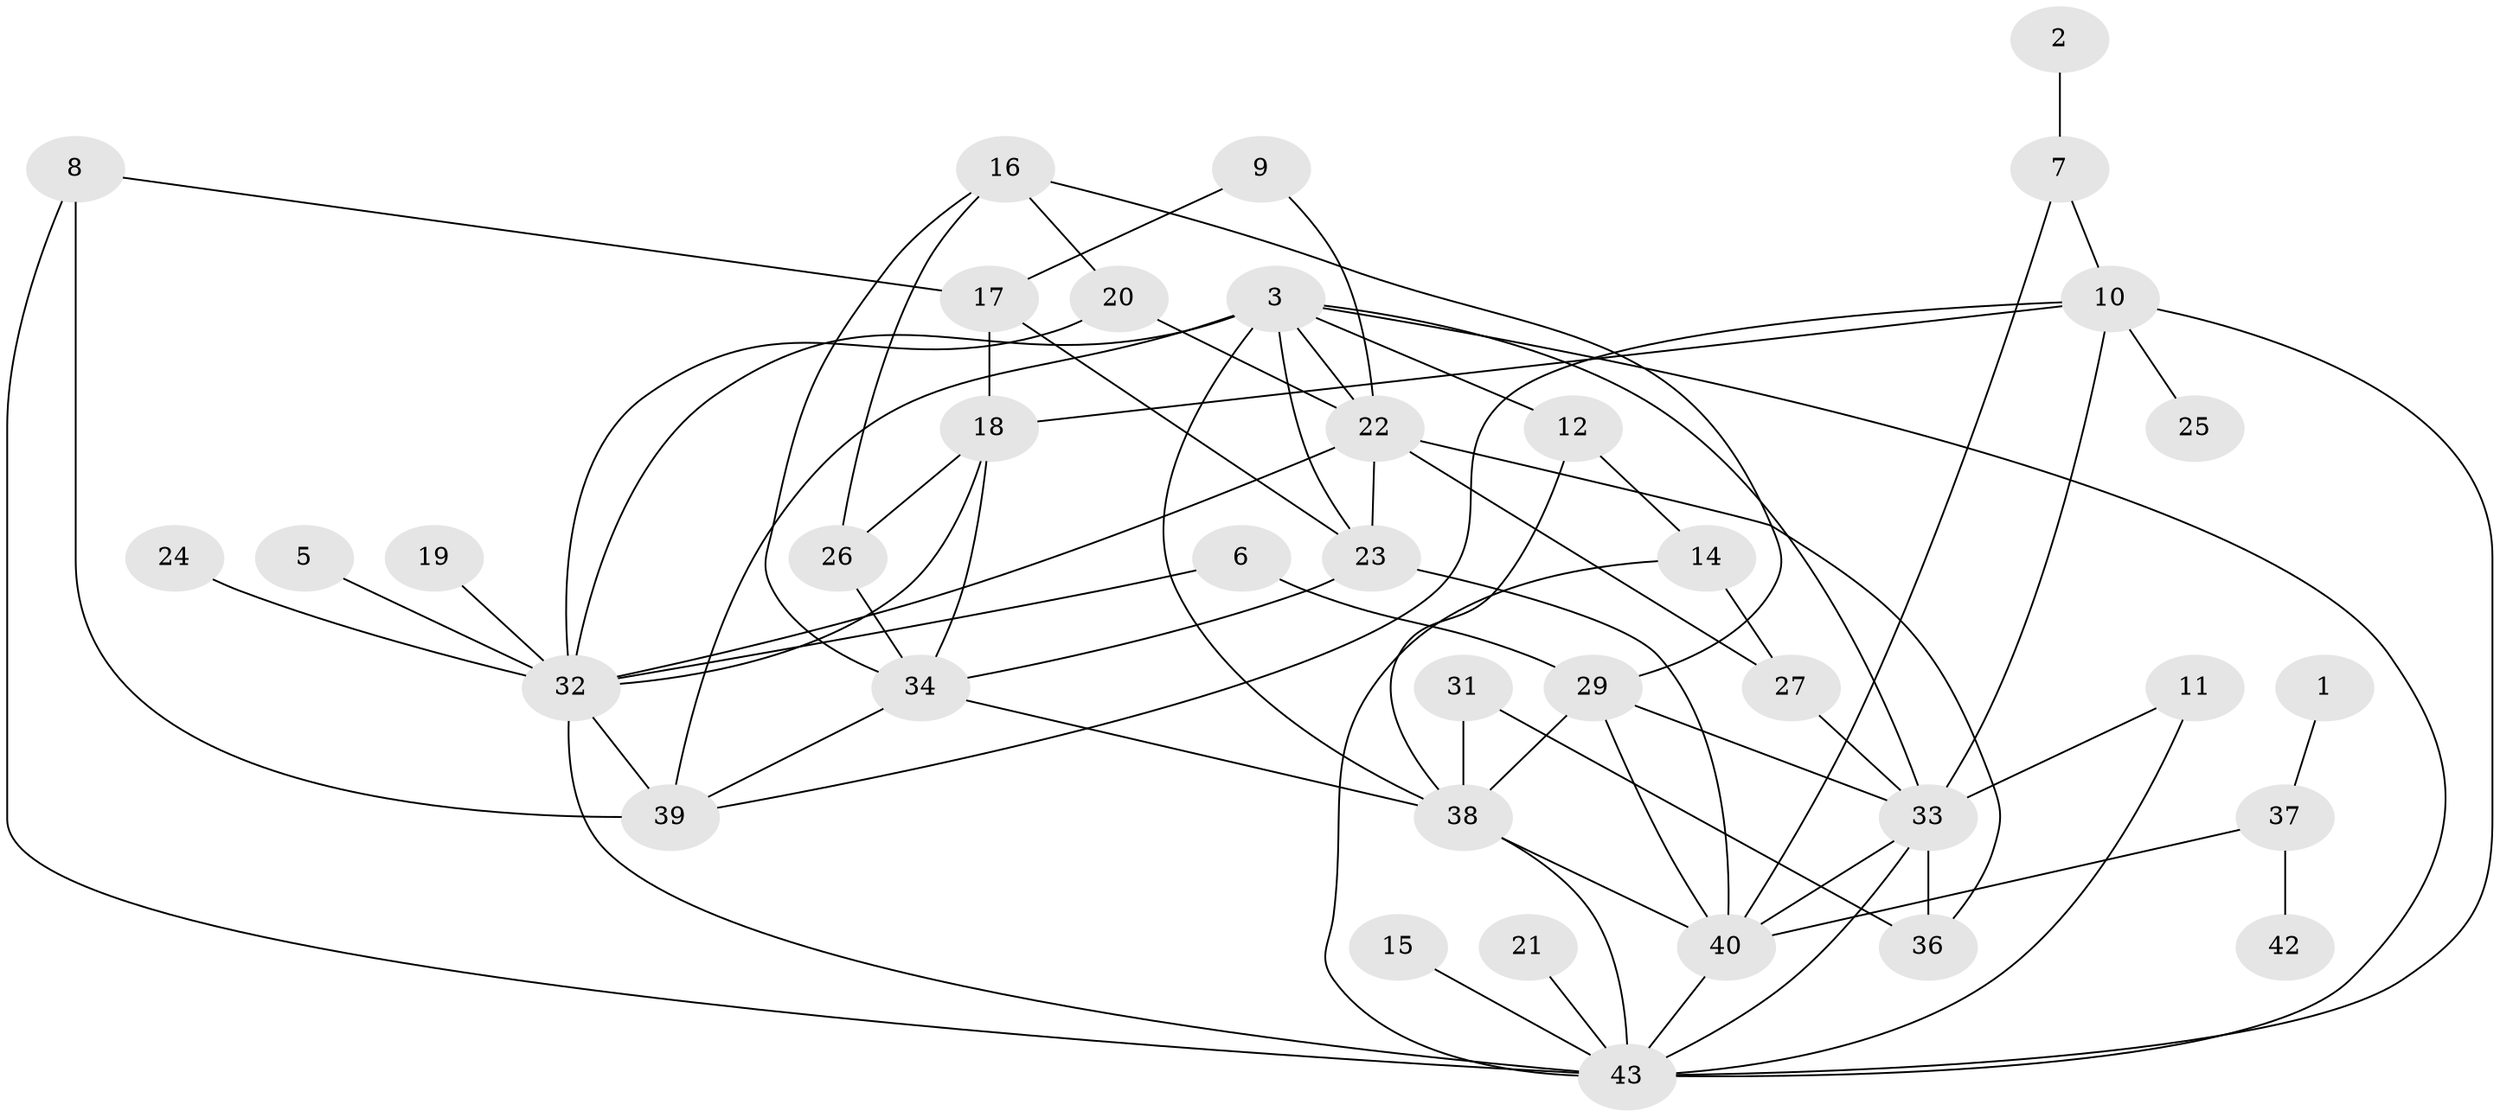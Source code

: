 // original degree distribution, {1: 0.23529411764705882, 5: 0.08235294117647059, 2: 0.17647058823529413, 4: 0.2, 3: 0.18823529411764706, 0: 0.058823529411764705, 6: 0.03529411764705882, 7: 0.011764705882352941, 8: 0.011764705882352941}
// Generated by graph-tools (version 1.1) at 2025/49/03/09/25 03:49:14]
// undirected, 37 vertices, 71 edges
graph export_dot {
graph [start="1"]
  node [color=gray90,style=filled];
  1;
  2;
  3;
  5;
  6;
  7;
  8;
  9;
  10;
  11;
  12;
  14;
  15;
  16;
  17;
  18;
  19;
  20;
  21;
  22;
  23;
  24;
  25;
  26;
  27;
  29;
  31;
  32;
  33;
  34;
  36;
  37;
  38;
  39;
  40;
  42;
  43;
  1 -- 37 [weight=1.0];
  2 -- 7 [weight=1.0];
  3 -- 12 [weight=1.0];
  3 -- 22 [weight=2.0];
  3 -- 23 [weight=1.0];
  3 -- 32 [weight=1.0];
  3 -- 33 [weight=1.0];
  3 -- 38 [weight=1.0];
  3 -- 39 [weight=1.0];
  3 -- 43 [weight=1.0];
  5 -- 32 [weight=1.0];
  6 -- 29 [weight=1.0];
  6 -- 32 [weight=1.0];
  7 -- 10 [weight=1.0];
  7 -- 40 [weight=1.0];
  8 -- 17 [weight=1.0];
  8 -- 39 [weight=1.0];
  8 -- 43 [weight=1.0];
  9 -- 17 [weight=1.0];
  9 -- 22 [weight=1.0];
  10 -- 18 [weight=1.0];
  10 -- 25 [weight=1.0];
  10 -- 33 [weight=1.0];
  10 -- 39 [weight=1.0];
  10 -- 43 [weight=1.0];
  11 -- 33 [weight=1.0];
  11 -- 43 [weight=1.0];
  12 -- 14 [weight=1.0];
  12 -- 38 [weight=1.0];
  14 -- 27 [weight=1.0];
  14 -- 43 [weight=1.0];
  15 -- 43 [weight=1.0];
  16 -- 20 [weight=1.0];
  16 -- 26 [weight=1.0];
  16 -- 29 [weight=1.0];
  16 -- 34 [weight=1.0];
  17 -- 18 [weight=1.0];
  17 -- 23 [weight=1.0];
  18 -- 26 [weight=1.0];
  18 -- 32 [weight=1.0];
  18 -- 34 [weight=1.0];
  19 -- 32 [weight=1.0];
  20 -- 22 [weight=1.0];
  20 -- 32 [weight=1.0];
  21 -- 43 [weight=1.0];
  22 -- 23 [weight=1.0];
  22 -- 27 [weight=1.0];
  22 -- 32 [weight=1.0];
  22 -- 36 [weight=1.0];
  23 -- 34 [weight=1.0];
  23 -- 40 [weight=1.0];
  24 -- 32 [weight=1.0];
  26 -- 34 [weight=1.0];
  27 -- 33 [weight=1.0];
  29 -- 33 [weight=1.0];
  29 -- 38 [weight=1.0];
  29 -- 40 [weight=1.0];
  31 -- 36 [weight=1.0];
  31 -- 38 [weight=1.0];
  32 -- 39 [weight=2.0];
  32 -- 43 [weight=1.0];
  33 -- 36 [weight=1.0];
  33 -- 40 [weight=1.0];
  33 -- 43 [weight=1.0];
  34 -- 38 [weight=1.0];
  34 -- 39 [weight=1.0];
  37 -- 40 [weight=1.0];
  37 -- 42 [weight=1.0];
  38 -- 40 [weight=1.0];
  38 -- 43 [weight=1.0];
  40 -- 43 [weight=1.0];
}
